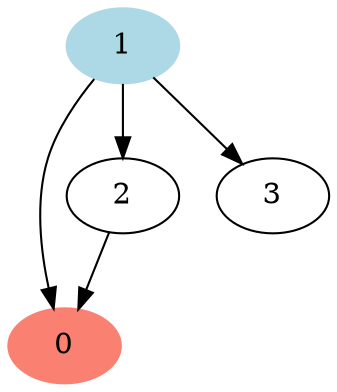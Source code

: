 digraph "Conflict Graph" {
	0 [style=filled, color=salmon];
	1 [style=filled, color=lightblue];
	2;
	3;
	1 -> 0;
	1 -> 2; 
	1 -> 3; 
	2 -> 0;
} 
